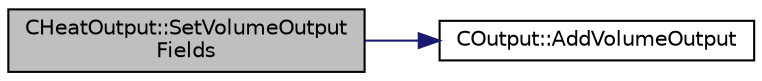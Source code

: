 digraph "CHeatOutput::SetVolumeOutputFields"
{
  edge [fontname="Helvetica",fontsize="10",labelfontname="Helvetica",labelfontsize="10"];
  node [fontname="Helvetica",fontsize="10",shape=record];
  rankdir="LR";
  Node40 [label="CHeatOutput::SetVolumeOutput\lFields",height=0.2,width=0.4,color="black", fillcolor="grey75", style="filled", fontcolor="black"];
  Node40 -> Node41 [color="midnightblue",fontsize="10",style="solid",fontname="Helvetica"];
  Node41 [label="COutput::AddVolumeOutput",height=0.2,width=0.4,color="black", fillcolor="white", style="filled",URL="$class_c_output.html#a964554201e1364eaf81a462e9ada48e3",tooltip="Add a new field to the volume output. "];
}
